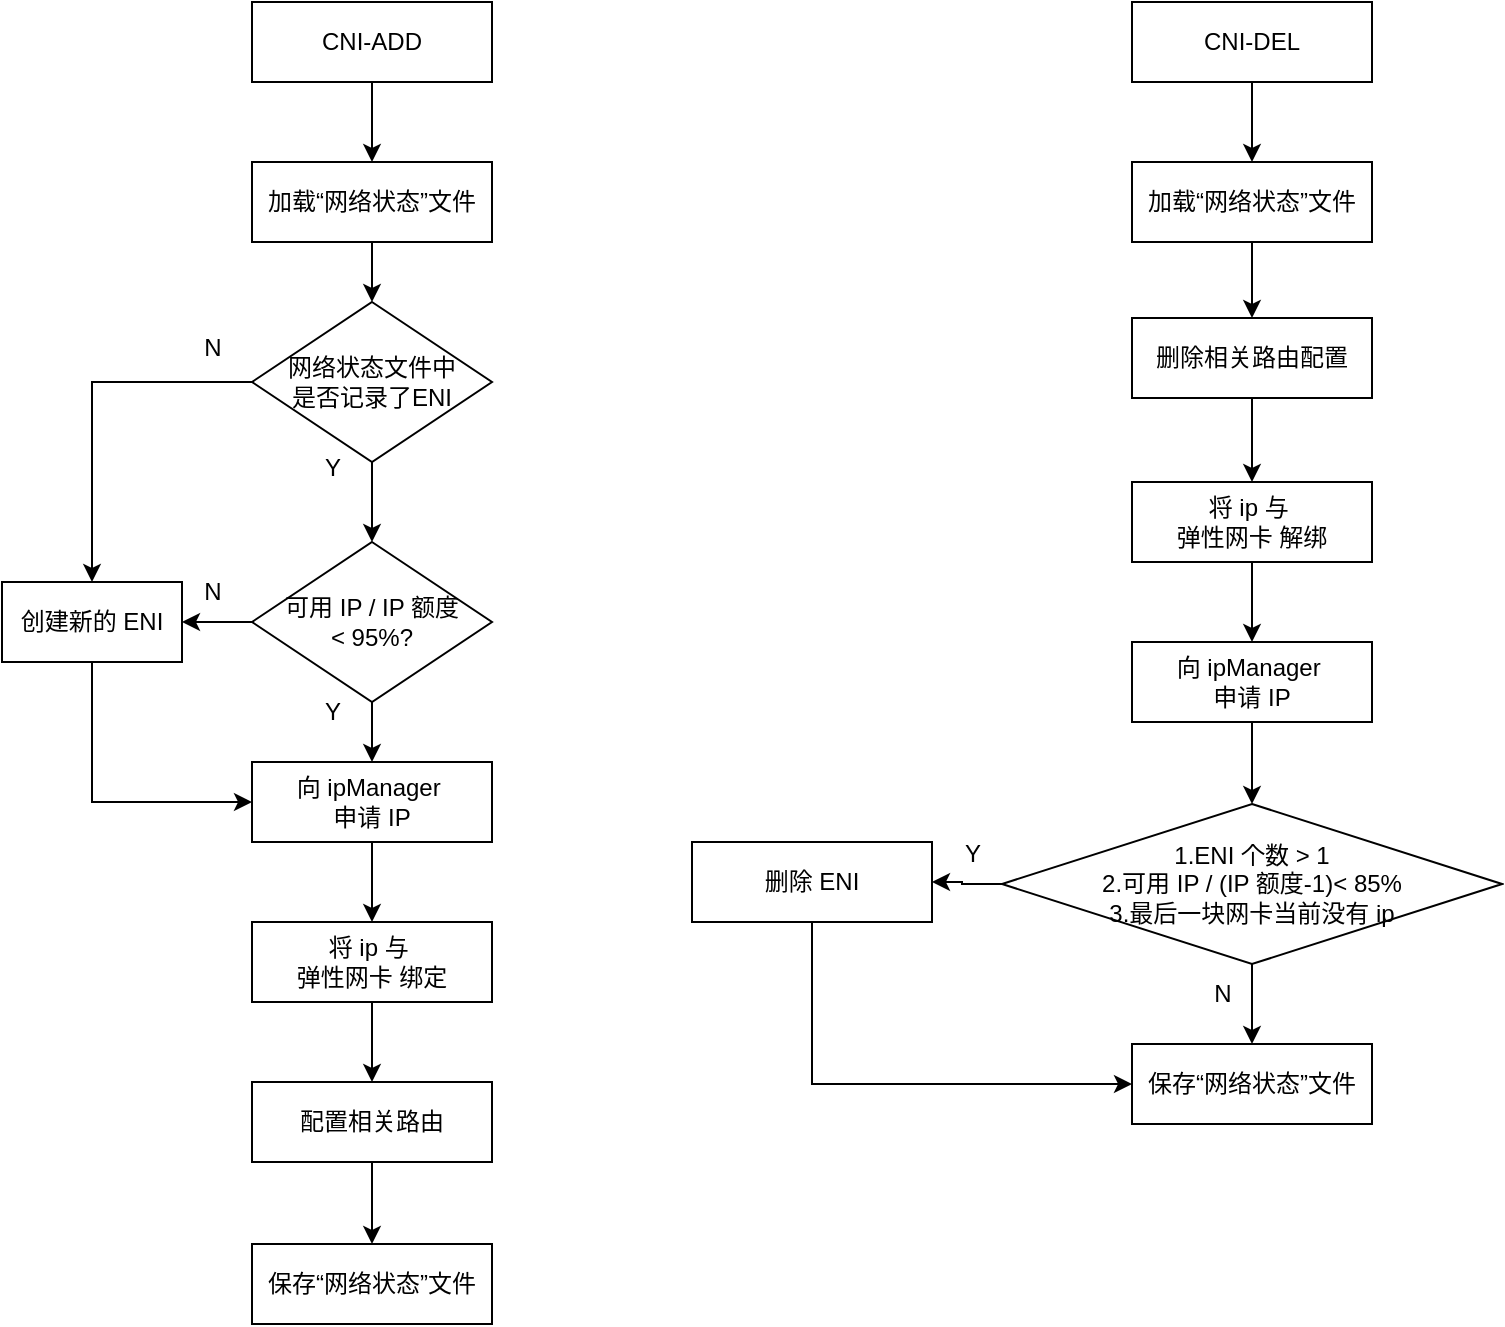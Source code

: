 <mxfile version="24.6.5" type="github">
  <diagram name="第 1 页" id="GepeLTyNPejL2qz-uSBc">
    <mxGraphModel dx="795" dy="448" grid="1" gridSize="10" guides="1" tooltips="1" connect="1" arrows="1" fold="1" page="1" pageScale="1" pageWidth="827" pageHeight="1169" math="0" shadow="0">
      <root>
        <mxCell id="0" />
        <mxCell id="1" parent="0" />
        <mxCell id="QHJJbTwAhyN2m23Sn8J2-16" style="edgeStyle=orthogonalEdgeStyle;rounded=0;orthogonalLoop=1;jettySize=auto;html=1;" edge="1" parent="1" source="QHJJbTwAhyN2m23Sn8J2-1" target="QHJJbTwAhyN2m23Sn8J2-2">
          <mxGeometry relative="1" as="geometry" />
        </mxCell>
        <mxCell id="QHJJbTwAhyN2m23Sn8J2-1" value="CNI-ADD" style="rounded=0;whiteSpace=wrap;html=1;fillColor=none;" vertex="1" parent="1">
          <mxGeometry x="160" y="79" width="120" height="40" as="geometry" />
        </mxCell>
        <mxCell id="QHJJbTwAhyN2m23Sn8J2-15" style="edgeStyle=orthogonalEdgeStyle;rounded=0;orthogonalLoop=1;jettySize=auto;html=1;entryX=0.5;entryY=0;entryDx=0;entryDy=0;" edge="1" parent="1" source="QHJJbTwAhyN2m23Sn8J2-2" target="QHJJbTwAhyN2m23Sn8J2-5">
          <mxGeometry relative="1" as="geometry" />
        </mxCell>
        <mxCell id="QHJJbTwAhyN2m23Sn8J2-2" value="加载“网络状态”文件" style="rounded=0;whiteSpace=wrap;html=1;fillColor=none;" vertex="1" parent="1">
          <mxGeometry x="160" y="159" width="120" height="40" as="geometry" />
        </mxCell>
        <mxCell id="QHJJbTwAhyN2m23Sn8J2-58" style="edgeStyle=orthogonalEdgeStyle;rounded=0;orthogonalLoop=1;jettySize=auto;html=1;entryX=0.5;entryY=0;entryDx=0;entryDy=0;" edge="1" parent="1" source="QHJJbTwAhyN2m23Sn8J2-3" target="QHJJbTwAhyN2m23Sn8J2-26">
          <mxGeometry relative="1" as="geometry" />
        </mxCell>
        <mxCell id="QHJJbTwAhyN2m23Sn8J2-3" value="CNI-DEL" style="rounded=0;whiteSpace=wrap;html=1;fillColor=none;" vertex="1" parent="1">
          <mxGeometry x="600" y="79" width="120" height="40" as="geometry" />
        </mxCell>
        <mxCell id="QHJJbTwAhyN2m23Sn8J2-23" style="edgeStyle=orthogonalEdgeStyle;rounded=0;orthogonalLoop=1;jettySize=auto;html=1;entryX=0;entryY=0.5;entryDx=0;entryDy=0;exitX=0.5;exitY=1;exitDx=0;exitDy=0;" edge="1" parent="1" source="QHJJbTwAhyN2m23Sn8J2-4" target="QHJJbTwAhyN2m23Sn8J2-12">
          <mxGeometry relative="1" as="geometry" />
        </mxCell>
        <mxCell id="QHJJbTwAhyN2m23Sn8J2-4" value="创建新的 ENI" style="rounded=0;whiteSpace=wrap;html=1;fillColor=none;" vertex="1" parent="1">
          <mxGeometry x="35" y="369" width="90" height="40" as="geometry" />
        </mxCell>
        <mxCell id="QHJJbTwAhyN2m23Sn8J2-17" style="edgeStyle=orthogonalEdgeStyle;rounded=0;orthogonalLoop=1;jettySize=auto;html=1;entryX=0.5;entryY=0;entryDx=0;entryDy=0;" edge="1" parent="1" source="QHJJbTwAhyN2m23Sn8J2-5" target="QHJJbTwAhyN2m23Sn8J2-7">
          <mxGeometry relative="1" as="geometry" />
        </mxCell>
        <mxCell id="QHJJbTwAhyN2m23Sn8J2-21" style="edgeStyle=orthogonalEdgeStyle;rounded=0;orthogonalLoop=1;jettySize=auto;html=1;" edge="1" parent="1" source="QHJJbTwAhyN2m23Sn8J2-5" target="QHJJbTwAhyN2m23Sn8J2-4">
          <mxGeometry relative="1" as="geometry" />
        </mxCell>
        <mxCell id="QHJJbTwAhyN2m23Sn8J2-5" value="网络状态文件中&lt;div&gt;是否记录了ENI&lt;/div&gt;" style="rhombus;whiteSpace=wrap;html=1;fillColor=none;" vertex="1" parent="1">
          <mxGeometry x="160" y="229" width="120" height="80" as="geometry" />
        </mxCell>
        <mxCell id="QHJJbTwAhyN2m23Sn8J2-6" value="Y" style="text;html=1;align=center;verticalAlign=middle;resizable=0;points=[];autosize=1;strokeColor=none;fillColor=none;" vertex="1" parent="1">
          <mxGeometry x="185" y="297" width="30" height="30" as="geometry" />
        </mxCell>
        <mxCell id="QHJJbTwAhyN2m23Sn8J2-18" style="edgeStyle=orthogonalEdgeStyle;rounded=0;orthogonalLoop=1;jettySize=auto;html=1;entryX=0.5;entryY=0;entryDx=0;entryDy=0;" edge="1" parent="1" source="QHJJbTwAhyN2m23Sn8J2-7" target="QHJJbTwAhyN2m23Sn8J2-12">
          <mxGeometry relative="1" as="geometry" />
        </mxCell>
        <mxCell id="QHJJbTwAhyN2m23Sn8J2-22" style="edgeStyle=orthogonalEdgeStyle;rounded=0;orthogonalLoop=1;jettySize=auto;html=1;" edge="1" parent="1" source="QHJJbTwAhyN2m23Sn8J2-7" target="QHJJbTwAhyN2m23Sn8J2-4">
          <mxGeometry relative="1" as="geometry" />
        </mxCell>
        <mxCell id="QHJJbTwAhyN2m23Sn8J2-7" value="可用 IP / IP 额度&lt;div&gt;&amp;lt; 95%?&lt;/div&gt;" style="rhombus;whiteSpace=wrap;html=1;fillColor=none;" vertex="1" parent="1">
          <mxGeometry x="160" y="349" width="120" height="80" as="geometry" />
        </mxCell>
        <mxCell id="QHJJbTwAhyN2m23Sn8J2-8" value="Y" style="text;html=1;align=center;verticalAlign=middle;resizable=0;points=[];autosize=1;strokeColor=none;fillColor=none;" vertex="1" parent="1">
          <mxGeometry x="185" y="419" width="30" height="30" as="geometry" />
        </mxCell>
        <mxCell id="QHJJbTwAhyN2m23Sn8J2-11" value="N" style="text;html=1;align=center;verticalAlign=middle;resizable=0;points=[];autosize=1;strokeColor=none;fillColor=none;" vertex="1" parent="1">
          <mxGeometry x="125" y="237" width="30" height="30" as="geometry" />
        </mxCell>
        <mxCell id="QHJJbTwAhyN2m23Sn8J2-19" style="edgeStyle=orthogonalEdgeStyle;rounded=0;orthogonalLoop=1;jettySize=auto;html=1;" edge="1" parent="1" source="QHJJbTwAhyN2m23Sn8J2-12" target="QHJJbTwAhyN2m23Sn8J2-13">
          <mxGeometry relative="1" as="geometry" />
        </mxCell>
        <mxCell id="QHJJbTwAhyN2m23Sn8J2-12" value="向 ipManager&amp;nbsp;&lt;div&gt;申请 IP&lt;/div&gt;" style="rounded=0;whiteSpace=wrap;html=1;fillColor=none;" vertex="1" parent="1">
          <mxGeometry x="160" y="459" width="120" height="40" as="geometry" />
        </mxCell>
        <mxCell id="QHJJbTwAhyN2m23Sn8J2-20" style="edgeStyle=orthogonalEdgeStyle;rounded=0;orthogonalLoop=1;jettySize=auto;html=1;entryX=0.5;entryY=0;entryDx=0;entryDy=0;" edge="1" parent="1" source="QHJJbTwAhyN2m23Sn8J2-13" target="QHJJbTwAhyN2m23Sn8J2-14">
          <mxGeometry relative="1" as="geometry" />
        </mxCell>
        <mxCell id="QHJJbTwAhyN2m23Sn8J2-13" value="将 ip 与&amp;nbsp;&lt;div&gt;&lt;span style=&quot;background-color: initial;&quot;&gt;弹性网卡&amp;nbsp;&lt;/span&gt;绑定&lt;/div&gt;" style="rounded=0;whiteSpace=wrap;html=1;fillColor=none;" vertex="1" parent="1">
          <mxGeometry x="160" y="539" width="120" height="40" as="geometry" />
        </mxCell>
        <mxCell id="QHJJbTwAhyN2m23Sn8J2-56" style="edgeStyle=orthogonalEdgeStyle;rounded=0;orthogonalLoop=1;jettySize=auto;html=1;entryX=0.5;entryY=0;entryDx=0;entryDy=0;" edge="1" parent="1" source="QHJJbTwAhyN2m23Sn8J2-14" target="QHJJbTwAhyN2m23Sn8J2-55">
          <mxGeometry relative="1" as="geometry" />
        </mxCell>
        <mxCell id="QHJJbTwAhyN2m23Sn8J2-14" value="配置相关路由" style="rounded=0;whiteSpace=wrap;html=1;fillColor=none;" vertex="1" parent="1">
          <mxGeometry x="160" y="619" width="120" height="40" as="geometry" />
        </mxCell>
        <mxCell id="QHJJbTwAhyN2m23Sn8J2-24" value="N" style="text;html=1;align=center;verticalAlign=middle;resizable=0;points=[];autosize=1;strokeColor=none;fillColor=none;" vertex="1" parent="1">
          <mxGeometry x="125" y="359" width="30" height="30" as="geometry" />
        </mxCell>
        <mxCell id="QHJJbTwAhyN2m23Sn8J2-59" style="edgeStyle=orthogonalEdgeStyle;rounded=0;orthogonalLoop=1;jettySize=auto;html=1;entryX=0.5;entryY=0;entryDx=0;entryDy=0;" edge="1" parent="1" source="QHJJbTwAhyN2m23Sn8J2-26" target="QHJJbTwAhyN2m23Sn8J2-44">
          <mxGeometry relative="1" as="geometry" />
        </mxCell>
        <mxCell id="QHJJbTwAhyN2m23Sn8J2-26" value="加载“网络状态”文件" style="rounded=0;whiteSpace=wrap;html=1;fillColor=none;" vertex="1" parent="1">
          <mxGeometry x="600" y="159" width="120" height="40" as="geometry" />
        </mxCell>
        <mxCell id="QHJJbTwAhyN2m23Sn8J2-60" style="edgeStyle=orthogonalEdgeStyle;rounded=0;orthogonalLoop=1;jettySize=auto;html=1;entryX=0.5;entryY=0;entryDx=0;entryDy=0;" edge="1" parent="1" source="QHJJbTwAhyN2m23Sn8J2-44" target="QHJJbTwAhyN2m23Sn8J2-45">
          <mxGeometry relative="1" as="geometry" />
        </mxCell>
        <mxCell id="QHJJbTwAhyN2m23Sn8J2-44" value="删除相关路由配置" style="rounded=0;whiteSpace=wrap;html=1;fillColor=none;" vertex="1" parent="1">
          <mxGeometry x="600" y="237" width="120" height="40" as="geometry" />
        </mxCell>
        <mxCell id="QHJJbTwAhyN2m23Sn8J2-61" style="edgeStyle=orthogonalEdgeStyle;rounded=0;orthogonalLoop=1;jettySize=auto;html=1;entryX=0.5;entryY=0;entryDx=0;entryDy=0;" edge="1" parent="1" source="QHJJbTwAhyN2m23Sn8J2-45" target="QHJJbTwAhyN2m23Sn8J2-46">
          <mxGeometry relative="1" as="geometry" />
        </mxCell>
        <mxCell id="QHJJbTwAhyN2m23Sn8J2-45" value="将 ip 与&amp;nbsp;&lt;div&gt;&lt;span style=&quot;background-color: initial;&quot;&gt;弹性网卡&amp;nbsp;&lt;/span&gt;解绑&lt;/div&gt;" style="rounded=0;whiteSpace=wrap;html=1;fillColor=none;" vertex="1" parent="1">
          <mxGeometry x="600" y="319" width="120" height="40" as="geometry" />
        </mxCell>
        <mxCell id="QHJJbTwAhyN2m23Sn8J2-62" style="edgeStyle=orthogonalEdgeStyle;rounded=0;orthogonalLoop=1;jettySize=auto;html=1;entryX=0.5;entryY=0;entryDx=0;entryDy=0;" edge="1" parent="1" source="QHJJbTwAhyN2m23Sn8J2-46" target="QHJJbTwAhyN2m23Sn8J2-47">
          <mxGeometry relative="1" as="geometry" />
        </mxCell>
        <mxCell id="QHJJbTwAhyN2m23Sn8J2-46" value="向 ipManager&amp;nbsp;&lt;div&gt;申请 IP&lt;/div&gt;" style="rounded=0;whiteSpace=wrap;html=1;fillColor=none;" vertex="1" parent="1">
          <mxGeometry x="600" y="399" width="120" height="40" as="geometry" />
        </mxCell>
        <mxCell id="QHJJbTwAhyN2m23Sn8J2-63" style="edgeStyle=orthogonalEdgeStyle;rounded=0;orthogonalLoop=1;jettySize=auto;html=1;" edge="1" parent="1" source="QHJJbTwAhyN2m23Sn8J2-47" target="QHJJbTwAhyN2m23Sn8J2-53">
          <mxGeometry relative="1" as="geometry" />
        </mxCell>
        <mxCell id="QHJJbTwAhyN2m23Sn8J2-65" style="edgeStyle=orthogonalEdgeStyle;rounded=0;orthogonalLoop=1;jettySize=auto;html=1;" edge="1" parent="1" source="QHJJbTwAhyN2m23Sn8J2-47" target="QHJJbTwAhyN2m23Sn8J2-57">
          <mxGeometry relative="1" as="geometry" />
        </mxCell>
        <mxCell id="QHJJbTwAhyN2m23Sn8J2-47" value="&lt;div&gt;&lt;span style=&quot;background-color: initial;&quot;&gt;1.ENI 个数 &amp;gt; 1&lt;/span&gt;&lt;/div&gt;&lt;div&gt;&lt;span style=&quot;background-color: initial;&quot;&gt;2.可用 IP / (IP 额度-1)&lt;/span&gt;&lt;span style=&quot;background-color: initial;&quot;&gt;&amp;lt; 85%&lt;/span&gt;&lt;/div&gt;&lt;div&gt;&lt;span style=&quot;background-color: initial;&quot;&gt;3.&lt;/span&gt;&lt;span style=&quot;background-color: initial;&quot;&gt;最后一块网卡当前没有 ip&lt;/span&gt;&lt;/div&gt;" style="rhombus;whiteSpace=wrap;html=1;fillColor=none;align=center;" vertex="1" parent="1">
          <mxGeometry x="535" y="480" width="250" height="80" as="geometry" />
        </mxCell>
        <mxCell id="QHJJbTwAhyN2m23Sn8J2-64" style="edgeStyle=orthogonalEdgeStyle;rounded=0;orthogonalLoop=1;jettySize=auto;html=1;entryX=0;entryY=0.5;entryDx=0;entryDy=0;exitX=0.5;exitY=1;exitDx=0;exitDy=0;" edge="1" parent="1" source="QHJJbTwAhyN2m23Sn8J2-53" target="QHJJbTwAhyN2m23Sn8J2-57">
          <mxGeometry relative="1" as="geometry" />
        </mxCell>
        <mxCell id="QHJJbTwAhyN2m23Sn8J2-53" value="删除 ENI" style="rounded=0;whiteSpace=wrap;html=1;fillColor=none;" vertex="1" parent="1">
          <mxGeometry x="380" y="499" width="120" height="40" as="geometry" />
        </mxCell>
        <mxCell id="QHJJbTwAhyN2m23Sn8J2-55" value="保存“网络状态”文件" style="rounded=0;whiteSpace=wrap;html=1;fillColor=none;" vertex="1" parent="1">
          <mxGeometry x="160" y="700" width="120" height="40" as="geometry" />
        </mxCell>
        <mxCell id="QHJJbTwAhyN2m23Sn8J2-57" value="保存“网络状态”文件" style="rounded=0;whiteSpace=wrap;html=1;fillColor=none;" vertex="1" parent="1">
          <mxGeometry x="600" y="600" width="120" height="40" as="geometry" />
        </mxCell>
        <mxCell id="QHJJbTwAhyN2m23Sn8J2-66" value="Y" style="text;html=1;align=center;verticalAlign=middle;resizable=0;points=[];autosize=1;strokeColor=none;fillColor=none;" vertex="1" parent="1">
          <mxGeometry x="505" y="490" width="30" height="30" as="geometry" />
        </mxCell>
        <mxCell id="QHJJbTwAhyN2m23Sn8J2-67" value="N" style="text;html=1;align=center;verticalAlign=middle;resizable=0;points=[];autosize=1;strokeColor=none;fillColor=none;" vertex="1" parent="1">
          <mxGeometry x="630" y="560" width="30" height="30" as="geometry" />
        </mxCell>
      </root>
    </mxGraphModel>
  </diagram>
</mxfile>
